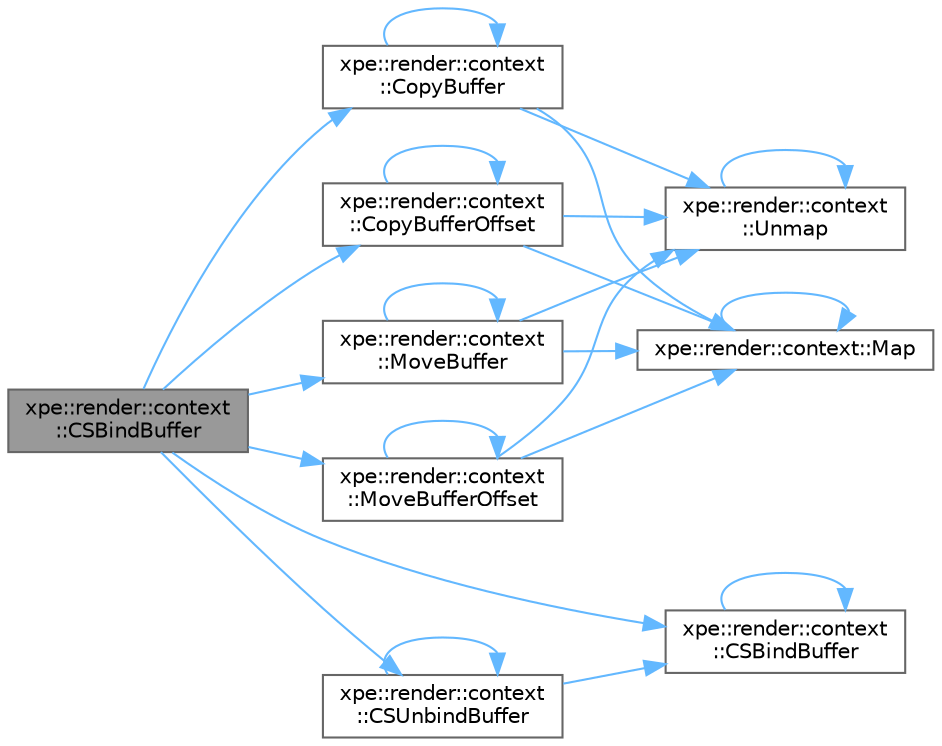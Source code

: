 digraph "xpe::render::context::CSBindBuffer"
{
 // LATEX_PDF_SIZE
  bgcolor="transparent";
  edge [fontname=Helvetica,fontsize=10,labelfontname=Helvetica,labelfontsize=10];
  node [fontname=Helvetica,fontsize=10,shape=box,height=0.2,width=0.4];
  rankdir="LR";
  Node1 [id="Node000001",label="xpe::render::context\l::CSBindBuffer",height=0.2,width=0.4,color="gray40", fillcolor="grey60", style="filled", fontcolor="black",tooltip=" "];
  Node1 -> Node2 [id="edge47_Node000001_Node000002",color="steelblue1",style="solid",tooltip=" "];
  Node2 [id="Node000002",label="xpe::render::context\l::CopyBuffer",height=0.2,width=0.4,color="grey40", fillcolor="white", style="filled",URL="$namespacexpe_1_1render_1_1context.html#a43a3526ddcb06eddda247d1457ae02b3",tooltip=" "];
  Node2 -> Node2 [id="edge48_Node000002_Node000002",color="steelblue1",style="solid",tooltip=" "];
  Node2 -> Node3 [id="edge49_Node000002_Node000003",color="steelblue1",style="solid",tooltip=" "];
  Node3 [id="Node000003",label="xpe::render::context::Map",height=0.2,width=0.4,color="grey40", fillcolor="white", style="filled",URL="$namespacexpe_1_1render_1_1context.html#a4307865df88da4fb54e36f929b6f88a5",tooltip=" "];
  Node3 -> Node3 [id="edge50_Node000003_Node000003",color="steelblue1",style="solid",tooltip=" "];
  Node2 -> Node4 [id="edge51_Node000002_Node000004",color="steelblue1",style="solid",tooltip=" "];
  Node4 [id="Node000004",label="xpe::render::context\l::Unmap",height=0.2,width=0.4,color="grey40", fillcolor="white", style="filled",URL="$namespacexpe_1_1render_1_1context.html#a32b89671df27bd47193c116873b60f3e",tooltip=" "];
  Node4 -> Node4 [id="edge52_Node000004_Node000004",color="steelblue1",style="solid",tooltip=" "];
  Node1 -> Node5 [id="edge53_Node000001_Node000005",color="steelblue1",style="solid",tooltip=" "];
  Node5 [id="Node000005",label="xpe::render::context\l::CopyBufferOffset",height=0.2,width=0.4,color="grey40", fillcolor="white", style="filled",URL="$namespacexpe_1_1render_1_1context.html#ac4e51ec5113ccbd8df2127707e684e88",tooltip=" "];
  Node5 -> Node5 [id="edge54_Node000005_Node000005",color="steelblue1",style="solid",tooltip=" "];
  Node5 -> Node3 [id="edge55_Node000005_Node000003",color="steelblue1",style="solid",tooltip=" "];
  Node5 -> Node4 [id="edge56_Node000005_Node000004",color="steelblue1",style="solid",tooltip=" "];
  Node1 -> Node6 [id="edge57_Node000001_Node000006",color="steelblue1",style="solid",tooltip=" "];
  Node6 [id="Node000006",label="xpe::render::context\l::CSBindBuffer",height=0.2,width=0.4,color="grey40", fillcolor="white", style="filled",URL="$namespacexpe_1_1render_1_1context.html#a4ca6e99253a33eaba95c4b7493f96db5",tooltip=" "];
  Node6 -> Node6 [id="edge58_Node000006_Node000006",color="steelblue1",style="solid",tooltip=" "];
  Node1 -> Node7 [id="edge59_Node000001_Node000007",color="steelblue1",style="solid",tooltip=" "];
  Node7 [id="Node000007",label="xpe::render::context\l::CSUnbindBuffer",height=0.2,width=0.4,color="grey40", fillcolor="white", style="filled",URL="$namespacexpe_1_1render_1_1context.html#a47d390908c52340059c1397e2779317a",tooltip=" "];
  Node7 -> Node6 [id="edge60_Node000007_Node000006",color="steelblue1",style="solid",tooltip=" "];
  Node7 -> Node7 [id="edge61_Node000007_Node000007",color="steelblue1",style="solid",tooltip=" "];
  Node1 -> Node8 [id="edge62_Node000001_Node000008",color="steelblue1",style="solid",tooltip=" "];
  Node8 [id="Node000008",label="xpe::render::context\l::MoveBuffer",height=0.2,width=0.4,color="grey40", fillcolor="white", style="filled",URL="$namespacexpe_1_1render_1_1context.html#a5d4323847b1e64deef7520f2d8c09ed7",tooltip=" "];
  Node8 -> Node3 [id="edge63_Node000008_Node000003",color="steelblue1",style="solid",tooltip=" "];
  Node8 -> Node8 [id="edge64_Node000008_Node000008",color="steelblue1",style="solid",tooltip=" "];
  Node8 -> Node4 [id="edge65_Node000008_Node000004",color="steelblue1",style="solid",tooltip=" "];
  Node1 -> Node9 [id="edge66_Node000001_Node000009",color="steelblue1",style="solid",tooltip=" "];
  Node9 [id="Node000009",label="xpe::render::context\l::MoveBufferOffset",height=0.2,width=0.4,color="grey40", fillcolor="white", style="filled",URL="$namespacexpe_1_1render_1_1context.html#af0816f9058a84f88babfed20ccbc2e96",tooltip=" "];
  Node9 -> Node3 [id="edge67_Node000009_Node000003",color="steelblue1",style="solid",tooltip=" "];
  Node9 -> Node9 [id="edge68_Node000009_Node000009",color="steelblue1",style="solid",tooltip=" "];
  Node9 -> Node4 [id="edge69_Node000009_Node000004",color="steelblue1",style="solid",tooltip=" "];
}
